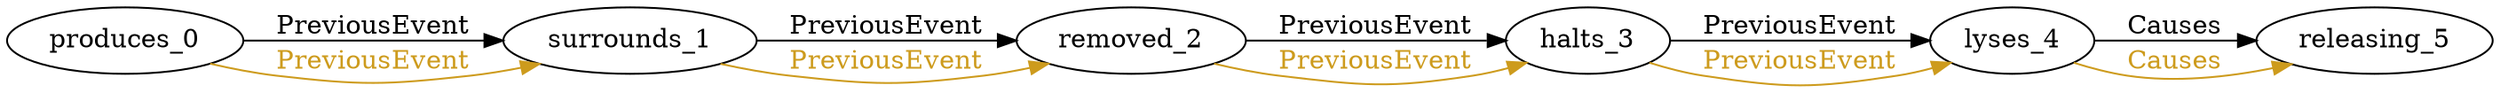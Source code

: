 digraph finite_state_machine { 
	rankdir=LR;
	size="50,50";
node0 [label = "produces_0"]
node1 [label = "surrounds_1"]
node2 [label = "removed_2"]
node3 [label = "halts_3"]
node4 [label = "lyses_4"]
node5 [label = "releasing_5"]
node0 -> node1 [ label = "PreviousEvent" fontcolor="black"  color = "Black"];
node0 -> node1 [ label = "PreviousEvent" fontcolor="goldenrod3"  color = "goldenrod3"];
node1 -> node2 [ label = "PreviousEvent" fontcolor="black"  color = "Black"];
node1 -> node2 [ label = "PreviousEvent" fontcolor="goldenrod3"  color = "goldenrod3"];
node2 -> node3 [ label = "PreviousEvent" fontcolor="black"  color = "Black"];
node2 -> node3 [ label = "PreviousEvent" fontcolor="goldenrod3"  color = "goldenrod3"];
node3 -> node4 [ label = "PreviousEvent" fontcolor="black"  color = "Black"];
node3 -> node4 [ label = "PreviousEvent" fontcolor="goldenrod3"  color = "goldenrod3"];
node4 -> node5 [ label = "Causes" fontcolor="black"  color = "Black"];
node4 -> node5 [ label = "Causes" fontcolor="goldenrod3"  color = "goldenrod3"];
}